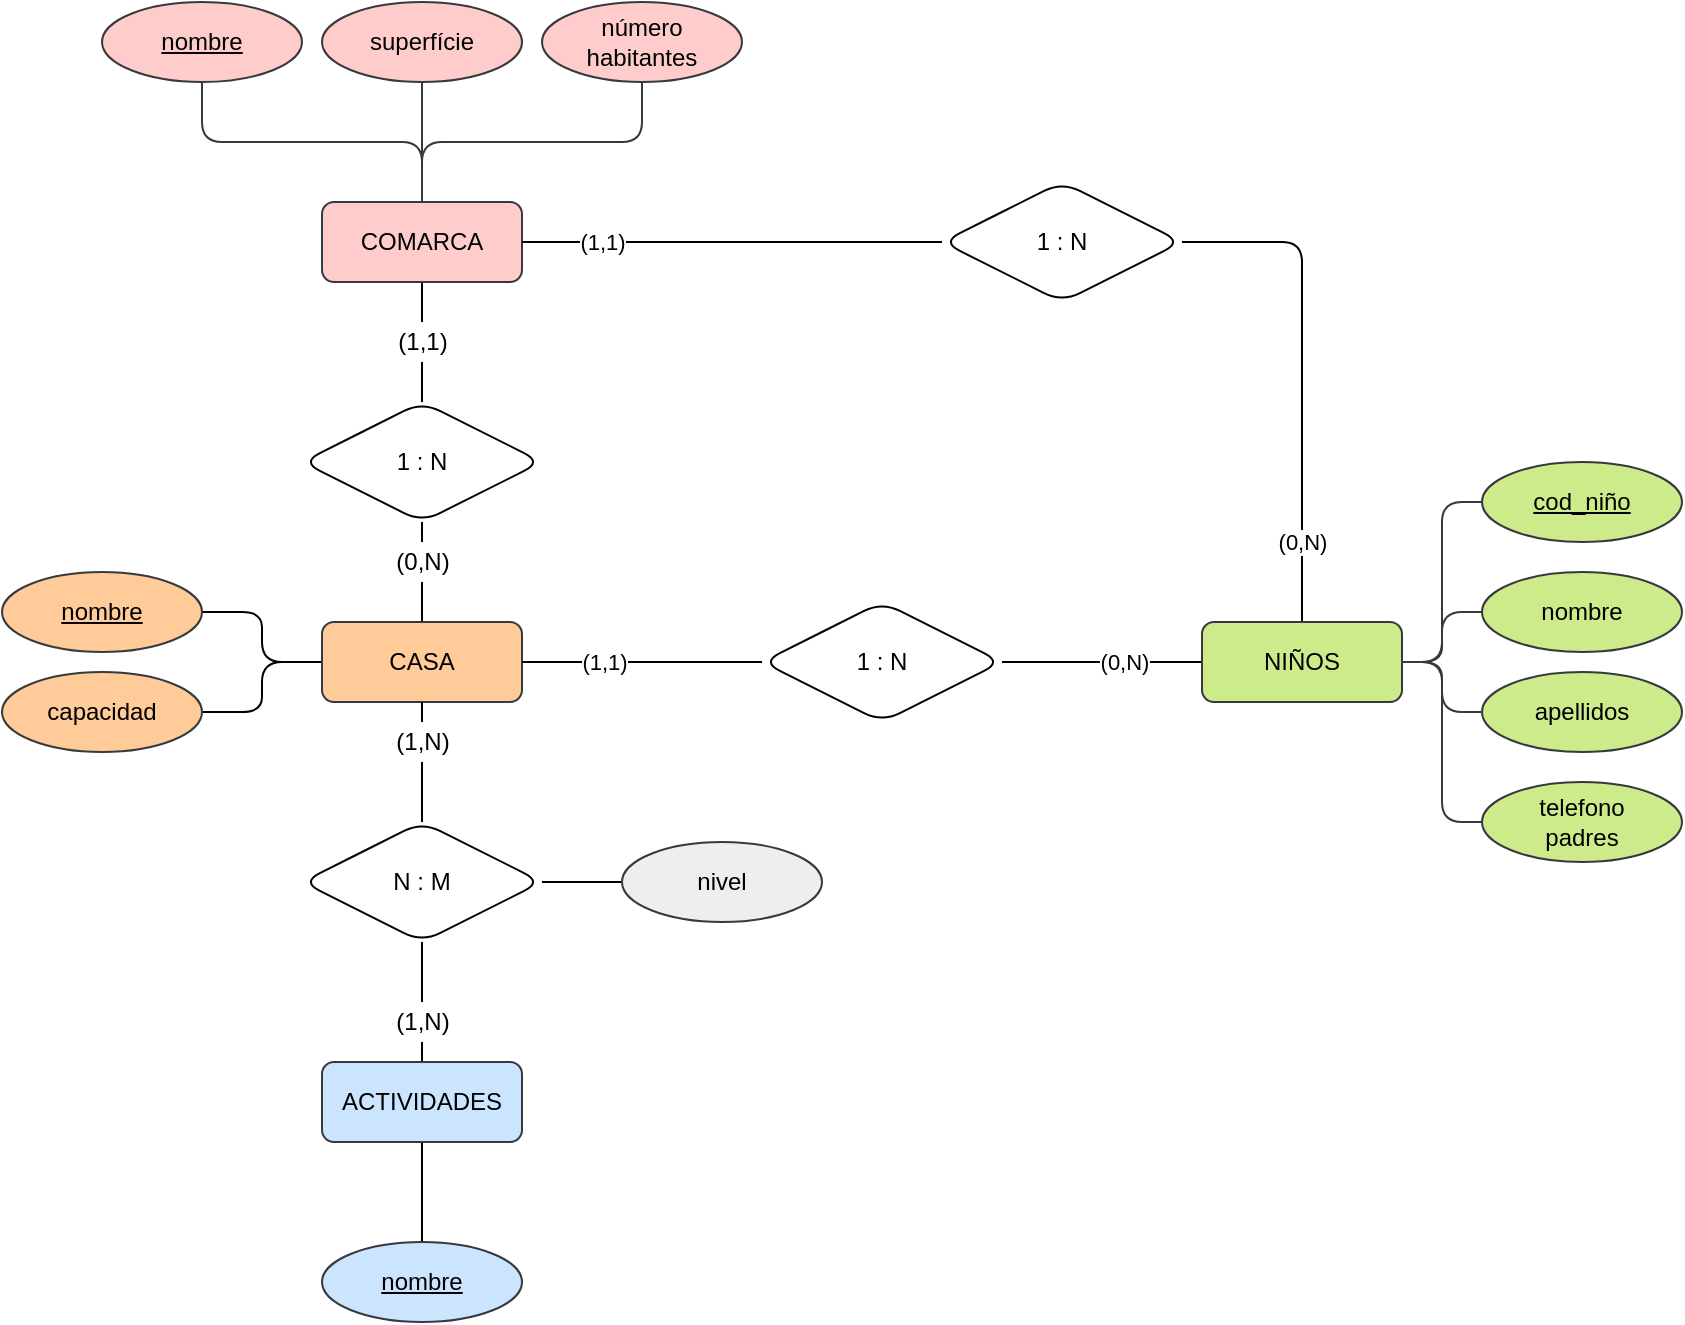 <mxfile version="15.2.9" type="device"><diagram id="FP5sA_W02KxfxrqQ4x7x" name="Página-1"><mxGraphModel dx="1646" dy="903" grid="1" gridSize="10" guides="1" tooltips="1" connect="1" arrows="1" fold="1" page="1" pageScale="1" pageWidth="1600" pageHeight="900" math="0" shadow="0"><root><mxCell id="0"/><mxCell id="1" parent="0"/><mxCell id="zR5DkrDNoX5SX1Y6S0Um-45" style="edgeStyle=orthogonalEdgeStyle;orthogonalLoop=1;jettySize=auto;html=1;entryX=1;entryY=0.5;entryDx=0;entryDy=0;endArrow=none;endFill=0;shadow=0;sketch=0;fixDash=0;metaEdit=0;backgroundOutline=0;comic=0;snapToPoint=0;" edge="1" parent="1" source="zR5DkrDNoX5SX1Y6S0Um-1" target="zR5DkrDNoX5SX1Y6S0Um-2"><mxGeometry relative="1" as="geometry"/></mxCell><mxCell id="zR5DkrDNoX5SX1Y6S0Um-46" style="edgeStyle=orthogonalEdgeStyle;orthogonalLoop=1;jettySize=auto;html=1;entryX=1;entryY=0.5;entryDx=0;entryDy=0;endArrow=none;endFill=0;shadow=0;sketch=0;fixDash=0;metaEdit=0;backgroundOutline=0;comic=0;snapToPoint=0;" edge="1" parent="1" source="zR5DkrDNoX5SX1Y6S0Um-1" target="zR5DkrDNoX5SX1Y6S0Um-4"><mxGeometry relative="1" as="geometry"/></mxCell><mxCell id="zR5DkrDNoX5SX1Y6S0Um-93" style="edgeStyle=orthogonalEdgeStyle;comic=0;sketch=0;orthogonalLoop=1;jettySize=auto;html=1;shadow=0;endArrow=none;endFill=0;" edge="1" parent="1" source="zR5DkrDNoX5SX1Y6S0Um-1" target="zR5DkrDNoX5SX1Y6S0Um-91"><mxGeometry relative="1" as="geometry"/></mxCell><mxCell id="zR5DkrDNoX5SX1Y6S0Um-1" value="CASA" style="whiteSpace=wrap;html=1;align=center;fillColor=#ffcc99;strokeColor=#36393d;strokeWidth=1;shadow=0;sketch=0;fixDash=0;metaEdit=0;backgroundOutline=0;comic=0;snapToPoint=0;rounded=1;" vertex="1" parent="1"><mxGeometry x="540" y="430" width="100" height="40" as="geometry"/></mxCell><mxCell id="zR5DkrDNoX5SX1Y6S0Um-2" value="nombre" style="ellipse;whiteSpace=wrap;html=1;align=center;fontStyle=4;fillColor=#ffcc99;strokeColor=#36393d;shadow=0;sketch=0;fixDash=0;metaEdit=0;backgroundOutline=0;comic=0;snapToPoint=0;rounded=1;" vertex="1" parent="1"><mxGeometry x="380" y="405" width="100" height="40" as="geometry"/></mxCell><mxCell id="zR5DkrDNoX5SX1Y6S0Um-4" value="capacidad" style="ellipse;whiteSpace=wrap;html=1;align=center;fillColor=#ffcc99;strokeColor=#36393d;shadow=0;sketch=0;fixDash=0;metaEdit=0;backgroundOutline=0;comic=0;snapToPoint=0;rounded=1;" vertex="1" parent="1"><mxGeometry x="380" y="455" width="100" height="40" as="geometry"/></mxCell><mxCell id="zR5DkrDNoX5SX1Y6S0Um-33" style="edgeStyle=orthogonalEdgeStyle;orthogonalLoop=1;jettySize=auto;html=1;entryX=0.5;entryY=1;entryDx=0;entryDy=0;endArrow=none;endFill=0;shadow=0;sketch=0;fixDash=0;metaEdit=0;backgroundOutline=0;comic=0;snapToPoint=0;" edge="1" parent="1" source="zR5DkrDNoX5SX1Y6S0Um-32" target="zR5DkrDNoX5SX1Y6S0Um-1"><mxGeometry relative="1" as="geometry"/></mxCell><mxCell id="zR5DkrDNoX5SX1Y6S0Um-62" style="edgeStyle=orthogonalEdgeStyle;orthogonalLoop=1;jettySize=auto;html=1;exitX=1;exitY=0.5;exitDx=0;exitDy=0;endArrow=none;endFill=0;shadow=0;sketch=0;fixDash=0;metaEdit=0;backgroundOutline=0;comic=0;snapToPoint=0;" edge="1" parent="1" source="zR5DkrDNoX5SX1Y6S0Um-32" target="zR5DkrDNoX5SX1Y6S0Um-61"><mxGeometry relative="1" as="geometry"/></mxCell><mxCell id="zR5DkrDNoX5SX1Y6S0Um-32" value="N : M" style="shape=rhombus;perimeter=rhombusPerimeter;whiteSpace=wrap;html=1;align=center;strokeWidth=1;shadow=0;sketch=0;fixDash=0;metaEdit=0;backgroundOutline=0;comic=0;snapToPoint=0;rounded=1;" vertex="1" parent="1"><mxGeometry x="530" y="530" width="120" height="60" as="geometry"/></mxCell><mxCell id="zR5DkrDNoX5SX1Y6S0Um-35" style="edgeStyle=orthogonalEdgeStyle;orthogonalLoop=1;jettySize=auto;html=1;entryX=0.5;entryY=1;entryDx=0;entryDy=0;endArrow=none;endFill=0;shadow=0;sketch=0;fixDash=0;metaEdit=0;backgroundOutline=0;comic=0;snapToPoint=0;" edge="1" parent="1" source="zR5DkrDNoX5SX1Y6S0Um-34" target="zR5DkrDNoX5SX1Y6S0Um-32"><mxGeometry relative="1" as="geometry"/></mxCell><mxCell id="zR5DkrDNoX5SX1Y6S0Um-57" style="edgeStyle=orthogonalEdgeStyle;orthogonalLoop=1;jettySize=auto;html=1;exitX=0.5;exitY=1;exitDx=0;exitDy=0;entryX=0.5;entryY=0;entryDx=0;entryDy=0;endArrow=none;endFill=0;shadow=0;sketch=0;fixDash=0;metaEdit=0;backgroundOutline=0;comic=0;snapToPoint=0;" edge="1" parent="1" source="zR5DkrDNoX5SX1Y6S0Um-34" target="zR5DkrDNoX5SX1Y6S0Um-40"><mxGeometry relative="1" as="geometry"/></mxCell><mxCell id="zR5DkrDNoX5SX1Y6S0Um-34" value="ACTIVIDADES" style="whiteSpace=wrap;html=1;align=center;fillColor=#cce5ff;strokeColor=#36393d;strokeWidth=1;shadow=0;sketch=0;fixDash=0;metaEdit=0;backgroundOutline=0;comic=0;snapToPoint=0;rounded=1;" vertex="1" parent="1"><mxGeometry x="540" y="650" width="100" height="40" as="geometry"/></mxCell><mxCell id="zR5DkrDNoX5SX1Y6S0Um-36" value="(1,N)" style="text;html=1;align=center;verticalAlign=middle;resizable=0;points=[];autosize=1;strokeColor=none;fillColor=default;shadow=0;sketch=0;fixDash=0;metaEdit=0;backgroundOutline=0;comic=0;snapToPoint=0;rounded=1;" vertex="1" parent="1"><mxGeometry x="570" y="480" width="40" height="20" as="geometry"/></mxCell><mxCell id="zR5DkrDNoX5SX1Y6S0Um-37" value="(1,N)" style="text;html=1;align=center;verticalAlign=middle;resizable=0;points=[];autosize=1;strokeColor=none;fillColor=default;shadow=0;sketch=0;fixDash=0;metaEdit=0;backgroundOutline=0;comic=0;snapToPoint=0;rounded=1;" vertex="1" parent="1"><mxGeometry x="570" y="620" width="40" height="20" as="geometry"/></mxCell><mxCell id="zR5DkrDNoX5SX1Y6S0Um-40" value="nombre" style="ellipse;whiteSpace=wrap;html=1;align=center;fontStyle=4;fillColor=#cce5ff;strokeColor=#36393d;shadow=0;sketch=0;fixDash=0;metaEdit=0;backgroundOutline=0;comic=0;snapToPoint=0;rounded=1;" vertex="1" parent="1"><mxGeometry x="540" y="740" width="100" height="40" as="geometry"/></mxCell><mxCell id="zR5DkrDNoX5SX1Y6S0Um-87" style="edgeStyle=orthogonalEdgeStyle;comic=0;sketch=0;orthogonalLoop=1;jettySize=auto;html=1;entryX=1;entryY=0.5;entryDx=0;entryDy=0;shadow=0;endArrow=none;endFill=0;" edge="1" parent="1" source="zR5DkrDNoX5SX1Y6S0Um-43" target="zR5DkrDNoX5SX1Y6S0Um-85"><mxGeometry relative="1" as="geometry"/></mxCell><mxCell id="zR5DkrDNoX5SX1Y6S0Um-88" value="(0,N)" style="edgeLabel;html=1;align=center;verticalAlign=middle;resizable=0;points=[];rounded=1;" vertex="1" connectable="0" parent="zR5DkrDNoX5SX1Y6S0Um-87"><mxGeometry x="-0.267" y="3" relative="1" as="geometry"><mxPoint x="-3" y="-3" as="offset"/></mxGeometry></mxCell><mxCell id="zR5DkrDNoX5SX1Y6S0Um-100" style="edgeStyle=orthogonalEdgeStyle;comic=0;sketch=0;orthogonalLoop=1;jettySize=auto;html=1;exitX=0.5;exitY=0;exitDx=0;exitDy=0;entryX=1;entryY=0.5;entryDx=0;entryDy=0;shadow=0;endArrow=none;endFill=0;" edge="1" parent="1" source="zR5DkrDNoX5SX1Y6S0Um-43" target="zR5DkrDNoX5SX1Y6S0Um-97"><mxGeometry relative="1" as="geometry"/></mxCell><mxCell id="zR5DkrDNoX5SX1Y6S0Um-103" value="(0,N)" style="edgeLabel;html=1;align=center;verticalAlign=middle;resizable=0;points=[];rounded=1;" vertex="1" connectable="0" parent="zR5DkrDNoX5SX1Y6S0Um-100"><mxGeometry x="-0.64" y="-1" relative="1" as="geometry"><mxPoint x="-1" y="5" as="offset"/></mxGeometry></mxCell><mxCell id="zR5DkrDNoX5SX1Y6S0Um-43" value="NIÑOS" style="whiteSpace=wrap;html=1;align=center;fillColor=#cdeb8b;strokeColor=#36393d;strokeWidth=1;shadow=0;sketch=0;fixDash=0;metaEdit=0;backgroundOutline=0;comic=0;snapToPoint=0;rounded=1;" vertex="1" parent="1"><mxGeometry x="980" y="430" width="100" height="40" as="geometry"/></mxCell><mxCell id="zR5DkrDNoX5SX1Y6S0Um-53" style="edgeStyle=orthogonalEdgeStyle;orthogonalLoop=1;jettySize=auto;html=1;exitX=0.5;exitY=0;exitDx=0;exitDy=0;entryX=0.5;entryY=1;entryDx=0;entryDy=0;endArrow=none;endFill=0;fillColor=#ffcccc;strokeColor=#36393d;shadow=0;sketch=0;fixDash=0;metaEdit=0;backgroundOutline=0;comic=0;snapToPoint=0;" edge="1" parent="1" source="zR5DkrDNoX5SX1Y6S0Um-44" target="zR5DkrDNoX5SX1Y6S0Um-47"><mxGeometry relative="1" as="geometry"/></mxCell><mxCell id="zR5DkrDNoX5SX1Y6S0Um-54" style="edgeStyle=orthogonalEdgeStyle;orthogonalLoop=1;jettySize=auto;html=1;exitX=0.5;exitY=0;exitDx=0;exitDy=0;entryX=0.5;entryY=1;entryDx=0;entryDy=0;endArrow=none;endFill=0;fillColor=#ffcccc;strokeColor=#36393d;shadow=0;sketch=0;fixDash=0;metaEdit=0;backgroundOutline=0;comic=0;snapToPoint=0;" edge="1" parent="1" source="zR5DkrDNoX5SX1Y6S0Um-44" target="zR5DkrDNoX5SX1Y6S0Um-48"><mxGeometry relative="1" as="geometry"/></mxCell><mxCell id="zR5DkrDNoX5SX1Y6S0Um-55" style="edgeStyle=orthogonalEdgeStyle;orthogonalLoop=1;jettySize=auto;html=1;exitX=0.5;exitY=0;exitDx=0;exitDy=0;entryX=0.5;entryY=1;entryDx=0;entryDy=0;endArrow=none;endFill=0;fillColor=#ffcccc;strokeColor=#36393d;shadow=0;sketch=0;fixDash=0;metaEdit=0;backgroundOutline=0;comic=0;snapToPoint=0;" edge="1" parent="1" source="zR5DkrDNoX5SX1Y6S0Um-44" target="zR5DkrDNoX5SX1Y6S0Um-49"><mxGeometry relative="1" as="geometry"/></mxCell><mxCell id="zR5DkrDNoX5SX1Y6S0Um-92" style="edgeStyle=orthogonalEdgeStyle;comic=0;sketch=0;orthogonalLoop=1;jettySize=auto;html=1;entryX=0.5;entryY=0;entryDx=0;entryDy=0;shadow=0;endArrow=none;endFill=0;" edge="1" parent="1" source="zR5DkrDNoX5SX1Y6S0Um-44" target="zR5DkrDNoX5SX1Y6S0Um-91"><mxGeometry relative="1" as="geometry"><Array as="points"><mxPoint x="590" y="270"/><mxPoint x="590" y="270"/></Array></mxGeometry></mxCell><mxCell id="zR5DkrDNoX5SX1Y6S0Um-44" value="COMARCA" style="whiteSpace=wrap;html=1;align=center;fillColor=#ffcccc;strokeColor=#36393d;strokeWidth=1;shadow=0;sketch=0;fixDash=0;metaEdit=0;backgroundOutline=0;comic=0;snapToPoint=0;rounded=1;" vertex="1" parent="1"><mxGeometry x="540" y="220" width="100" height="40" as="geometry"/></mxCell><mxCell id="zR5DkrDNoX5SX1Y6S0Um-47" value="nombre" style="ellipse;whiteSpace=wrap;html=1;align=center;fontStyle=4;fillColor=#ffcccc;strokeColor=#36393d;shadow=0;sketch=0;fixDash=0;metaEdit=0;backgroundOutline=0;comic=0;snapToPoint=0;rounded=1;" vertex="1" parent="1"><mxGeometry x="430" y="120" width="100" height="40" as="geometry"/></mxCell><mxCell id="zR5DkrDNoX5SX1Y6S0Um-48" value="superfície" style="ellipse;whiteSpace=wrap;html=1;align=center;fillColor=#ffcccc;strokeColor=#36393d;shadow=0;sketch=0;fixDash=0;metaEdit=0;backgroundOutline=0;comic=0;snapToPoint=0;rounded=1;" vertex="1" parent="1"><mxGeometry x="540" y="120" width="100" height="40" as="geometry"/></mxCell><mxCell id="zR5DkrDNoX5SX1Y6S0Um-49" value="número&lt;br&gt;habitantes" style="ellipse;whiteSpace=wrap;html=1;align=center;fillColor=#ffcccc;strokeColor=#36393d;shadow=0;sketch=0;fixDash=0;metaEdit=0;backgroundOutline=0;comic=0;snapToPoint=0;rounded=1;" vertex="1" parent="1"><mxGeometry x="650" y="120" width="100" height="40" as="geometry"/></mxCell><mxCell id="zR5DkrDNoX5SX1Y6S0Um-61" value="nivel" style="ellipse;whiteSpace=wrap;html=1;align=center;fillColor=#eeeeee;strokeColor=#36393d;shadow=0;sketch=0;fixDash=0;metaEdit=0;backgroundOutline=0;comic=0;snapToPoint=0;rounded=1;" vertex="1" parent="1"><mxGeometry x="690" y="540" width="100" height="40" as="geometry"/></mxCell><mxCell id="zR5DkrDNoX5SX1Y6S0Um-81" style="edgeStyle=orthogonalEdgeStyle;comic=0;sketch=0;orthogonalLoop=1;jettySize=auto;html=1;exitX=0;exitY=0.5;exitDx=0;exitDy=0;entryX=1;entryY=0.5;entryDx=0;entryDy=0;shadow=0;endArrow=none;endFill=0;fillColor=#cdeb8b;strokeColor=#36393d;" edge="1" parent="1" source="zR5DkrDNoX5SX1Y6S0Um-75" target="zR5DkrDNoX5SX1Y6S0Um-43"><mxGeometry relative="1" as="geometry"/></mxCell><mxCell id="zR5DkrDNoX5SX1Y6S0Um-75" value="cod_niño" style="ellipse;whiteSpace=wrap;html=1;align=center;fontStyle=4;fillColor=#cdeb8b;strokeColor=#36393d;shadow=0;sketch=0;fixDash=0;metaEdit=0;backgroundOutline=0;comic=0;snapToPoint=0;rounded=1;" vertex="1" parent="1"><mxGeometry x="1120" y="350" width="100" height="40" as="geometry"/></mxCell><mxCell id="zR5DkrDNoX5SX1Y6S0Um-83" style="edgeStyle=orthogonalEdgeStyle;comic=0;sketch=0;orthogonalLoop=1;jettySize=auto;html=1;exitX=0;exitY=0.5;exitDx=0;exitDy=0;entryX=1;entryY=0.5;entryDx=0;entryDy=0;shadow=0;endArrow=none;endFill=0;fillColor=#cdeb8b;strokeColor=#36393d;" edge="1" parent="1" source="zR5DkrDNoX5SX1Y6S0Um-76" target="zR5DkrDNoX5SX1Y6S0Um-43"><mxGeometry relative="1" as="geometry"/></mxCell><mxCell id="zR5DkrDNoX5SX1Y6S0Um-76" value="apellidos" style="ellipse;whiteSpace=wrap;html=1;align=center;fillColor=#cdeb8b;strokeColor=#36393d;shadow=0;sketch=0;fixDash=0;metaEdit=0;backgroundOutline=0;comic=0;snapToPoint=0;rounded=1;" vertex="1" parent="1"><mxGeometry x="1120" y="455" width="100" height="40" as="geometry"/></mxCell><mxCell id="zR5DkrDNoX5SX1Y6S0Um-82" style="edgeStyle=orthogonalEdgeStyle;comic=0;sketch=0;orthogonalLoop=1;jettySize=auto;html=1;exitX=0;exitY=0.5;exitDx=0;exitDy=0;entryX=1;entryY=0.5;entryDx=0;entryDy=0;shadow=0;endArrow=none;endFill=0;fillColor=#cdeb8b;strokeColor=#36393d;" edge="1" parent="1" source="zR5DkrDNoX5SX1Y6S0Um-79" target="zR5DkrDNoX5SX1Y6S0Um-43"><mxGeometry relative="1" as="geometry"/></mxCell><mxCell id="zR5DkrDNoX5SX1Y6S0Um-79" value="nombre" style="ellipse;whiteSpace=wrap;html=1;align=center;shadow=0;strokeWidth=1;fillColor=#cdeb8b;strokeColor=#36393d;comic=0;rounded=1;" vertex="1" parent="1"><mxGeometry x="1120" y="405" width="100" height="40" as="geometry"/></mxCell><mxCell id="zR5DkrDNoX5SX1Y6S0Um-84" style="edgeStyle=orthogonalEdgeStyle;comic=0;sketch=0;orthogonalLoop=1;jettySize=auto;html=1;exitX=0;exitY=0.5;exitDx=0;exitDy=0;entryX=1;entryY=0.5;entryDx=0;entryDy=0;shadow=0;endArrow=none;endFill=0;fillColor=#cdeb8b;strokeColor=#36393d;" edge="1" parent="1" source="zR5DkrDNoX5SX1Y6S0Um-80" target="zR5DkrDNoX5SX1Y6S0Um-43"><mxGeometry relative="1" as="geometry"/></mxCell><mxCell id="zR5DkrDNoX5SX1Y6S0Um-80" value="telefono&lt;br&gt;padres" style="ellipse;whiteSpace=wrap;html=1;align=center;shadow=0;strokeWidth=1;fillColor=#cdeb8b;strokeColor=#36393d;comic=0;rounded=1;" vertex="1" parent="1"><mxGeometry x="1120" y="510" width="100" height="40" as="geometry"/></mxCell><mxCell id="zR5DkrDNoX5SX1Y6S0Um-94" style="edgeStyle=orthogonalEdgeStyle;comic=0;sketch=0;orthogonalLoop=1;jettySize=auto;html=1;entryX=1;entryY=0.5;entryDx=0;entryDy=0;shadow=0;endArrow=none;endFill=0;" edge="1" parent="1" source="zR5DkrDNoX5SX1Y6S0Um-85" target="zR5DkrDNoX5SX1Y6S0Um-1"><mxGeometry relative="1" as="geometry"/></mxCell><mxCell id="zR5DkrDNoX5SX1Y6S0Um-96" value="(1,1)" style="edgeLabel;html=1;align=center;verticalAlign=middle;resizable=0;points=[];rounded=1;" vertex="1" connectable="0" parent="zR5DkrDNoX5SX1Y6S0Um-94"><mxGeometry x="0.317" y="1" relative="1" as="geometry"><mxPoint y="-1" as="offset"/></mxGeometry></mxCell><mxCell id="zR5DkrDNoX5SX1Y6S0Um-85" value="1 : N" style="shape=rhombus;perimeter=rhombusPerimeter;whiteSpace=wrap;html=1;align=center;shadow=0;strokeWidth=1;fillColor=default;comic=0;rounded=1;" vertex="1" parent="1"><mxGeometry x="760" y="420" width="120" height="60" as="geometry"/></mxCell><mxCell id="zR5DkrDNoX5SX1Y6S0Um-91" value="1 : N" style="shape=rhombus;perimeter=rhombusPerimeter;whiteSpace=wrap;html=1;align=center;shadow=0;strokeWidth=1;fillColor=default;rounded=1;" vertex="1" parent="1"><mxGeometry x="530" y="320" width="120" height="60" as="geometry"/></mxCell><mxCell id="zR5DkrDNoX5SX1Y6S0Um-101" style="edgeStyle=orthogonalEdgeStyle;comic=0;sketch=0;orthogonalLoop=1;jettySize=auto;html=1;entryX=1;entryY=0.5;entryDx=0;entryDy=0;shadow=0;endArrow=none;endFill=0;" edge="1" parent="1" source="zR5DkrDNoX5SX1Y6S0Um-97" target="zR5DkrDNoX5SX1Y6S0Um-44"><mxGeometry relative="1" as="geometry"/></mxCell><mxCell id="zR5DkrDNoX5SX1Y6S0Um-102" value="(1,1)" style="edgeLabel;html=1;align=center;verticalAlign=middle;resizable=0;points=[];rounded=1;" vertex="1" connectable="0" parent="zR5DkrDNoX5SX1Y6S0Um-101"><mxGeometry x="0.686" y="-1" relative="1" as="geometry"><mxPoint x="7" y="1" as="offset"/></mxGeometry></mxCell><mxCell id="zR5DkrDNoX5SX1Y6S0Um-97" value="1 : N" style="shape=rhombus;perimeter=rhombusPerimeter;whiteSpace=wrap;html=1;align=center;shadow=0;glass=0;strokeWidth=1;fillColor=default;rounded=1;" vertex="1" parent="1"><mxGeometry x="850" y="210" width="120" height="60" as="geometry"/></mxCell><mxCell id="zR5DkrDNoX5SX1Y6S0Um-104" value="(1,1)" style="text;html=1;align=center;verticalAlign=middle;resizable=0;points=[];autosize=1;strokeColor=none;fillColor=default;rounded=1;" vertex="1" parent="1"><mxGeometry x="570" y="280" width="40" height="20" as="geometry"/></mxCell><mxCell id="zR5DkrDNoX5SX1Y6S0Um-105" value="(0,N)" style="text;html=1;align=center;verticalAlign=middle;resizable=0;points=[];autosize=1;strokeColor=none;fillColor=default;rounded=1;" vertex="1" parent="1"><mxGeometry x="570" y="390" width="40" height="20" as="geometry"/></mxCell></root></mxGraphModel></diagram></mxfile>